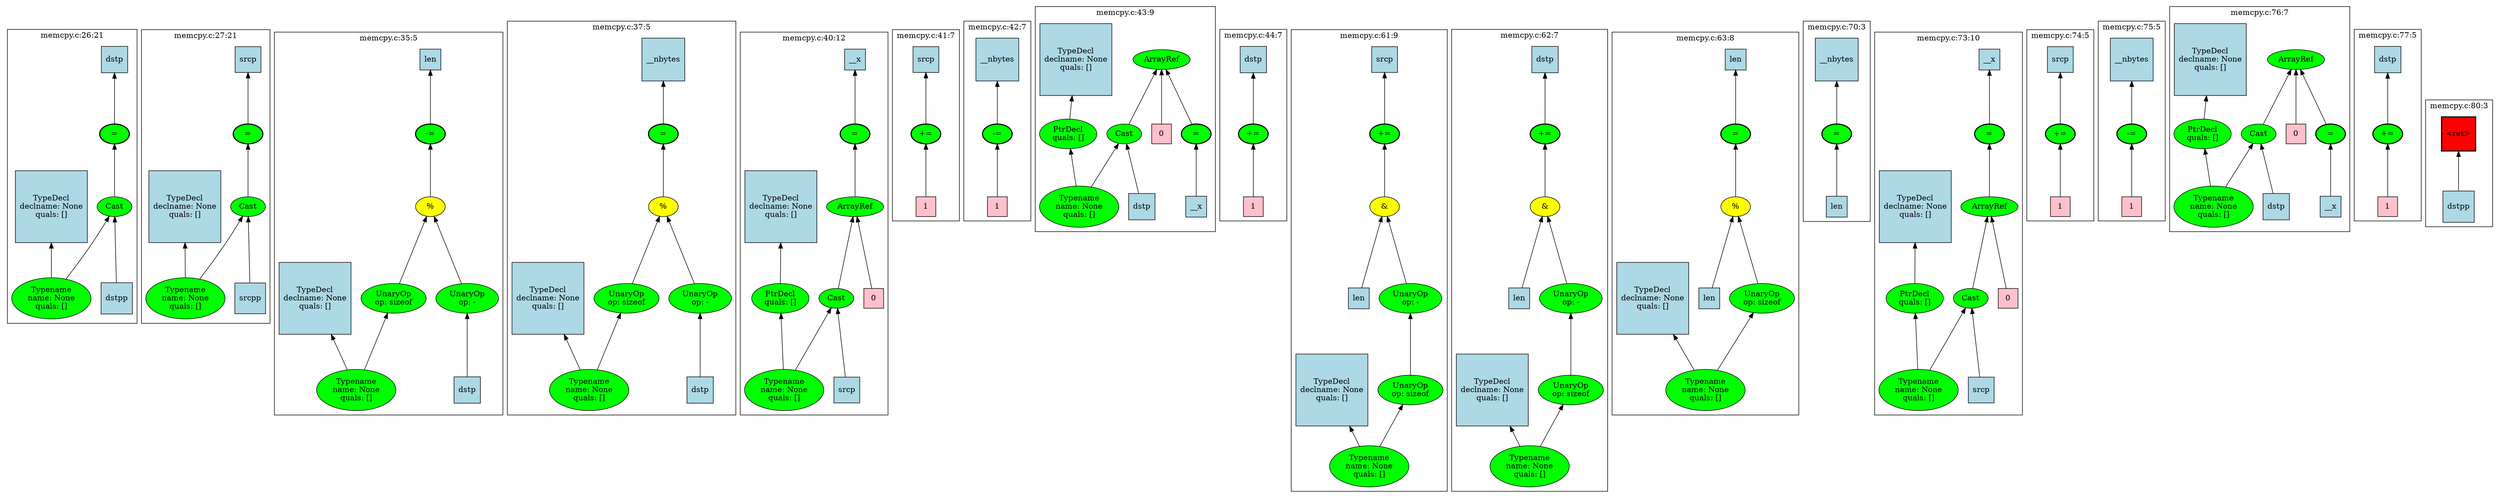 strict graph "" {
	graph [bb="0,0,3901,787.69",
		newrank=true
	];
	node [label="\N"];
	{
		graph [rank=same,
			rankdir=LR
		];
		rank2	[height=0.5,
			label="",
			pos="0.5,579.82",
			style=invis,
			width=0.013889];
		192	[fillcolor=green,
			height=0.5,
			label="=",
			pos="172.5,579.82",
			style="filled,bold",
			width=0.75];
		rank2 -- 192	[pos="1.1719,579.82 49.246,579.82 97.321,579.82 145.4,579.82",
			style=invis];
		200	[fillcolor=green,
			height=0.5,
			label="=",
			pos="378.5,579.82",
			style="filled,bold",
			width=0.75];
		192 -- 200	[pos="199.86,579.82 250.33,579.82 300.81,579.82 351.29,579.82",
			style=invis];
		216	[fillcolor=green,
			height=0.5,
			label="-=",
			pos="659.5,579.82",
			style="filled,bold",
			width=0.75];
		200 -- 216	[pos="405.67,579.82 481.19,579.82 556.71,579.82 632.23,579.82",
			style=invis];
		225	[fillcolor=green,
			height=0.5,
			label="=",
			pos="1018.5,579.82",
			style="filled,bold",
			width=0.75];
		216 -- 225	[pos="686.85,579.82 788.33,579.82 889.81,579.82 991.29,579.82",
			style=invis];
		240	[fillcolor=green,
			height=0.5,
			label="=",
			pos="1316.5,579.82",
			style="filled,bold",
			width=0.75];
		225 -- 240	[pos="1045.6,579.82 1126.8,579.82 1208,579.82 1289.2,579.82",
			style=invis];
		251	[fillcolor=green,
			height=0.5,
			label="+=",
			pos="1427.5,579.82",
			style="filled,bold",
			width=0.75];
		240 -- 251	[pos="1343.8,579.82 1362.7,579.82 1381.5,579.82 1400.4,579.82",
			style=invis];
		254	[fillcolor=green,
			height=0.5,
			label="-=",
			pos="1536.5,579.82",
			style="filled,bold",
			width=0.75];
		251 -- 254	[pos="1454.8,579.82 1473,579.82 1491.2,579.82 1509.4,579.82",
			style=invis];
		257	[fillcolor=green,
			height=0.5,
			label="=",
			pos="1862.5,579.82",
			style="filled,bold",
			width=0.75];
		254 -- 257	[pos="1547,596.49 1558.1,611.95 1577.1,633.33 1600.5,638.51 1624,643.71 1794,643.71 1817.5,638.51 1837.2,634.16 1849.6,613.07 1856.3,597.41",
			style=invis];
		267	[fillcolor=green,
			height=0.5,
			label="+=",
			pos="1955.5,579.82",
			style="filled,bold",
			width=0.75];
		257 -- 267	[pos="1889.7,579.82 1902.6,579.82 1915.4,579.82 1928.3,579.82",
			style=invis];
		292	[fillcolor=green,
			height=0.5,
			label="+=",
			pos="2153.5,579.82",
			style="filled,bold",
			width=0.75];
		267 -- 292	[pos="1982.6,579.82 2030.5,579.82 2078.5,579.82 2126.5,579.82",
			style=invis];
		301	[fillcolor=green,
			height=0.5,
			label="+=",
			pos="2399.5,579.82",
			style="filled,bold",
			width=0.75];
		292 -- 301	[pos="2180.9,579.82 2244.6,579.82 2308.4,579.82 2372.2,579.82",
			style=invis];
		310	[fillcolor=green,
			height=0.5,
			label="=",
			pos="2698.5,579.82",
			style="filled,bold",
			width=0.75];
		301 -- 310	[pos="2426.7,579.82 2508.2,579.82 2589.8,579.82 2671.4,579.82",
			style=invis];
		318	[fillcolor=green,
			height=0.5,
			label="=",
			pos="2856.5,579.82",
			style="filled,bold",
			width=0.75];
		310 -- 318	[pos="2725.7,579.82 2760.2,579.82 2794.8,579.82 2829.4,579.82",
			style=invis];
		327	[fillcolor=green,
			height=0.5,
			label="=",
			pos="3092.5,579.82",
			style="filled,bold",
			width=0.75];
		318 -- 327	[pos="2883.7,579.82 2944.2,579.82 3004.7,579.82 3065.2,579.82",
			style=invis];
		338	[fillcolor=green,
			height=0.5,
			label="+=",
			pos="3203.5,579.82",
			style="filled,bold",
			width=0.75];
		327 -- 338	[pos="3119.8,579.82 3138.7,579.82 3157.5,579.82 3176.4,579.82",
			style=invis];
		341	[fillcolor=green,
			height=0.5,
			label="-=",
			pos="3312.5,579.82",
			style="filled,bold",
			width=0.75];
		338 -- 341	[pos="3230.8,579.82 3249,579.82 3267.2,579.82 3285.4,579.82",
			style=invis];
		344	[fillcolor=green,
			height=0.5,
			label="=",
			pos="3638.5,579.82",
			style="filled,bold",
			width=0.75];
		341 -- 344	[pos="3323,596.49 3334.1,611.95 3353.1,633.33 3376.5,638.51 3400,643.71 3570,643.71 3593.5,638.51 3613.2,634.16 3625.6,613.07 3632.3,597.41",
			style=invis];
		354	[fillcolor=green,
			height=0.5,
			label="+=",
			pos="3731.5,579.82",
			style="filled,bold",
			width=0.75];
		344 -- 354	[pos="3665.7,579.82 3678.6,579.82 3691.4,579.82 3704.3,579.82",
			style=invis];
		357	[fillcolor=red,
			height=0.65278,
			label="\<ret\>",
			pos="3840.5,579.82",
			shape=square,
			style="filled,bold",
			width=0.65278];
		354 -- 357	[pos="3758.8,579.82 3778.1,579.82 3797.5,579.82 3816.9,579.82",
			style=invis];
		end	[height=0.5,
			label="",
			pos="3900.5,579.82",
			style=invis,
			width=0.013889];
		357 -- end	[pos="3864.4,579.82 3876.2,579.82 3888.1,579.82 3899.9,579.82",
			style=invis];
	}
	subgraph cluster192 {
		graph [bb="9.5,276.48,207.5,746.19",
			label="memcpy.c:26:21",
			lheight=0.21,
			lp="108.5,734.69",
			lwidth=1.28
		];
		192;
		195	[fillcolor=green,
			height=0.5,
			label=Cast,
			pos="172.5,463.95",
			style=filled,
			width=0.75];
		192 -- 195	[dir=back,
			pos="s,172.5,561.53 172.5,551.35 172.5,529.76 172.5,500.37 172.5,482.04"];
		196	[fillcolor=green,
			height=1.041,
			label="Typename
name: None
quals: []",
			pos="76.5,321.95",
			style=filled,
			width=1.6303];
		195 -- 196	[dir=back,
			pos="s,161.67,447.17 155.92,438.77 140.33,416.04 116.87,381.82 99.482,356.47"];
		199	[fillcolor=lightblue,
			height=0.63889,
			label=dstpp,
			pos="176.5,321.95",
			shape=square,
			style=filled,
			width=0.63889];
		195 -- 199	[dir=back,
			pos="s,172.99,445.79 173.28,435.72 174.03,409.37 175.16,369.92 175.86,345.35"];
		193	[fillcolor=lightblue,
			height=0.54167,
			label=dstp,
			pos="172.5,695.69",
			shape=square,
			style=filled,
			width=0.54167];
		193 -- 192	[dir=back,
			pos="s,172.5,676.14 172.5,665.96 172.5,644.49 172.5,615.85 172.5,597.87"];
		197	[fillcolor=lightblue,
			height=1.4722,
			label="TypeDecl
declname: None
quals: []",
			pos="74.5,463.95",
			shape=square,
			style=filled,
			width=1.4722];
		197 -- 196	[dir=back,
			pos="s,75.245,410.82 75.389,400.75 75.588,386.78 75.794,372.38 75.973,359.83"];
	}
	subgraph cluster200 {
		graph [bb="215.5,276.48,413.5,746.19",
			label="memcpy.c:27:21",
			lheight=0.21,
			lp="314.5,734.69",
			lwidth=1.28
		];
		200;
		203	[fillcolor=green,
			height=0.5,
			label=Cast,
			pos="378.5,463.95",
			style=filled,
			width=0.75];
		200 -- 203	[dir=back,
			pos="s,378.5,561.53 378.5,551.35 378.5,529.76 378.5,500.37 378.5,482.04"];
		204	[fillcolor=green,
			height=1.041,
			label="Typename
name: None
quals: []",
			pos="282.5,321.95",
			style=filled,
			width=1.6303];
		203 -- 204	[dir=back,
			pos="s,367.67,447.17 361.92,438.77 346.33,416.04 322.87,381.82 305.48,356.47"];
		207	[fillcolor=lightblue,
			height=0.63889,
			label=srcpp,
			pos="382.5,321.95",
			shape=square,
			style=filled,
			width=0.63889];
		203 -- 207	[dir=back,
			pos="s,378.99,445.79 379.28,435.72 380.03,409.37 381.16,369.92 381.86,345.35"];
		201	[fillcolor=lightblue,
			height=0.54167,
			label=srcp,
			pos="378.5,695.69",
			shape=square,
			style=filled,
			width=0.54167];
		201 -- 200	[dir=back,
			pos="s,378.5,676.14 378.5,665.96 378.5,644.49 378.5,615.85 378.5,597.87"];
		205	[fillcolor=lightblue,
			height=1.4722,
			label="TypeDecl
declname: None
quals: []",
			pos="280.5,463.95",
			shape=square,
			style=filled,
			width=1.4722];
		205 -- 204	[dir=back,
			pos="s,281.24,410.82 281.39,400.75 281.59,386.78 281.79,372.38 281.97,359.83"];
	}
	subgraph cluster216 {
		graph [bb="421.5,134.48,772.5,744.69",
			label="memcpy.c:35:5",
			lheight=0.21,
			lp="597,733.19",
			lwidth=1.18
		];
		216;
		218	[fillcolor=yellow,
			height=0.5,
			label="%",
			pos="659.5,463.95",
			style=filled,
			width=0.75];
		216 -- 218	[dir=back,
			pos="s,659.5,561.53 659.5,551.35 659.5,529.76 659.5,500.37 659.5,482.04"];
		219	[fillcolor=green,
			height=0.74639,
			label="UnaryOp
op: -",
			pos="717.5,321.95",
			style=filled,
			width=1.316];
		218 -- 219	[dir=back,
			pos="s,666.38,446.34 670.25,437.01 680.74,411.69 696.6,373.41 707,348.3"];
		221	[fillcolor=green,
			height=0.74639,
			label="UnaryOp
op: sizeof",
			pos="602.5,321.95",
			style=filled,
			width=1.3749];
		218 -- 221	[dir=back,
			pos="s,652.74,446.34 648.94,437.01 638.63,411.69 623.04,373.41 612.82,348.3"];
		220	[fillcolor=lightblue,
			height=0.54167,
			label=dstp,
			pos="717.5,179.95",
			shape=square,
			style=filled,
			width=0.54167];
		219 -- 220	[dir=back,
			pos="s,717.5,294.95 717.5,284.64 717.5,257.42 717.5,221.29 717.5,199.66"];
		222	[fillcolor=green,
			height=1.041,
			label="Typename
name: None
quals: []",
			pos="545.5,179.95",
			style=filled,
			width=1.6303];
		221 -- 222	[dir=back,
			pos="s,592.18,295.6 588.38,286.28 579.72,265 568.65,237.81 559.93,216.39"];
		217	[fillcolor=lightblue,
			height=0.5,
			label=len,
			pos="659.5,695.69",
			shape=square,
			style=filled,
			width=0.5];
		217 -- 216	[dir=back,
			pos="s,659.5,677.4 659.5,667.22 659.5,645.63 659.5,616.24 659.5,597.91"];
		223	[fillcolor=lightblue,
			height=1.4722,
			label="TypeDecl
declname: None
quals: []",
			pos="482.5,321.95",
			shape=square,
			style=filled,
			width=1.4722];
		223 -- 222	[dir=back,
			pos="s,505.96,268.82 510.09,259.65 516.79,244.76 523.73,229.33 529.67,216.13"];
	}
	subgraph cluster225 {
		graph [bb="780.5,134.48,1131.5,759.19",
			label="memcpy.c:37:5",
			lheight=0.21,
			lp="956,747.69",
			lwidth=1.18
		];
		225;
		227	[fillcolor=yellow,
			height=0.5,
			label="%",
			pos="1018.5,463.95",
			style=filled,
			width=0.75];
		225 -- 227	[dir=back,
			pos="s,1018.5,561.53 1018.5,551.35 1018.5,529.76 1018.5,500.37 1018.5,482.04"];
		228	[fillcolor=green,
			height=0.74639,
			label="UnaryOp
op: -",
			pos="1076.5,321.95",
			style=filled,
			width=1.316];
		227 -- 228	[dir=back,
			pos="s,1025.4,446.34 1029.2,437.01 1039.7,411.69 1055.6,373.41 1066,348.3"];
		230	[fillcolor=green,
			height=0.74639,
			label="UnaryOp
op: sizeof",
			pos="961.5,321.95",
			style=filled,
			width=1.3749];
		227 -- 230	[dir=back,
			pos="s,1011.7,446.34 1007.9,437.01 997.63,411.69 982.04,373.41 971.82,348.3"];
		229	[fillcolor=lightblue,
			height=0.54167,
			label=dstp,
			pos="1076.5,179.95",
			shape=square,
			style=filled,
			width=0.54167];
		228 -- 229	[dir=back,
			pos="s,1076.5,294.95 1076.5,284.64 1076.5,257.42 1076.5,221.29 1076.5,199.66"];
		231	[fillcolor=green,
			height=1.041,
			label="Typename
name: None
quals: []",
			pos="904.5,179.95",
			style=filled,
			width=1.6303];
		230 -- 231	[dir=back,
			pos="s,951.18,295.6 947.38,286.28 938.72,265 927.65,237.81 918.93,216.39"];
		226	[fillcolor=lightblue,
			height=0.90278,
			label=__nbytes,
			pos="1018.5,695.69",
			shape=square,
			style=filled,
			width=0.90278];
		226 -- 225	[dir=back,
			pos="s,1018.5,662.97 1018.5,652.74 1018.5,633.77 1018.5,612.41 1018.5,597.93"];
		232	[fillcolor=lightblue,
			height=1.4722,
			label="TypeDecl
declname: None
quals: []",
			pos="841.5,321.95",
			shape=square,
			style=filled,
			width=1.4722];
		232 -- 231	[dir=back,
			pos="s,864.96,268.82 869.09,259.65 875.79,244.76 882.73,229.33 888.67,216.13"];
	}
	subgraph cluster240 {
		graph [bb="1139.5,134.48,1369.5,745.19",
			label="memcpy.c:40:12",
			lheight=0.21,
			lp="1254.5,733.69",
			lwidth=1.28
		];
		240;
		243	[fillcolor=green,
			height=0.5,
			label=ArrayRef,
			pos="1316.5,463.95",
			style=filled,
			width=1.2277];
		240 -- 243	[dir=back,
			pos="s,1316.5,561.53 1316.5,551.35 1316.5,529.76 1316.5,500.37 1316.5,482.04"];
		244	[fillcolor=green,
			height=0.5,
			label=Cast,
			pos="1280.5,321.95",
			style=filled,
			width=0.75];
		243 -- 244	[dir=back,
			pos="s,1312.1,445.79 1309.6,436.09 1302.3,407.67 1291,363.72 1284.8,339.82"];
		250	[fillcolor=pink,
			height=0.5,
			label=0,
			pos="1343.5,321.95",
			shape=square,
			style=filled,
			width=0.5];
		243 -- 250	[dir=back,
			pos="s,1319.8,445.79 1321.7,435.77 1327.2,407.52 1335.6,364.16 1340.2,340.26"];
		245	[fillcolor=green,
			height=1.041,
			label="Typename
name: None
quals: []",
			pos="1206.5,179.95",
			style=filled,
			width=1.6303];
		244 -- 245	[dir=back,
			pos="s,1271.9,304.62 1267.2,295.73 1255.3,273.34 1237.9,240.43 1224.8,215.59"];
		249	[fillcolor=lightblue,
			height=0.54167,
			label=srcp,
			pos="1302.5,179.95",
			shape=square,
			style=filled,
			width=0.54167];
		244 -- 249	[dir=back,
			pos="s,1283.2,303.79 1284.8,293.58 1289.2,265.85 1295.8,223.7 1299.6,199.6"];
		241	[fillcolor=lightblue,
			height=0.51389,
			label=__x,
			pos="1316.5,695.69",
			shape=square,
			style=filled,
			width=0.51389];
		241 -- 240	[dir=back,
			pos="s,1316.5,676.9 1316.5,666.75 1316.5,645.29 1316.5,616.33 1316.5,598.12"];
		246	[fillcolor=green,
			height=0.74639,
			label="PtrDecl
quals: []",
			pos="1191.5,321.95",
			style=filled,
			width=1.2178];
		246 -- 245	[dir=back,
			pos="s,1194.3,294.95 1195.4,284.93 1197.6,264.19 1200.4,238.19 1202.6,217.37"];
		247	[fillcolor=lightblue,
			height=1.4722,
			label="TypeDecl
declname: None
quals: []",
			pos="1200.5,463.95",
			shape=square,
			style=filled,
			width=1.4722];
		247 -- 246	[dir=back,
			pos="s,1197.1,410.82 1196.5,400.77 1195.3,382.49 1194.1,363.49 1193.2,348.84"];
	}
	subgraph cluster251 {
		graph [bb="1377.5,437.95,1478.5,746.19",
			label="memcpy.c:41:7",
			lheight=0.21,
			lp="1428,734.69",
			lwidth=1.18
		];
		251;
		253	[fillcolor=pink,
			height=0.5,
			label=1,
			pos="1427.5,463.95",
			shape=square,
			style=filled,
			width=0.5];
		251 -- 253	[dir=back,
			pos="s,1427.5,561.53 1427.5,551.35 1427.5,529.76 1427.5,500.37 1427.5,482.04"];
		252	[fillcolor=lightblue,
			height=0.54167,
			label=srcp,
			pos="1427.5,695.69",
			shape=square,
			style=filled,
			width=0.54167];
		252 -- 251	[dir=back,
			pos="s,1427.5,676.14 1427.5,665.96 1427.5,644.49 1427.5,615.85 1427.5,597.87"];
	}
	subgraph cluster254 {
		graph [bb="1486.5,437.95,1587.5,759.19",
			label="memcpy.c:42:7",
			lheight=0.21,
			lp="1537,747.69",
			lwidth=1.18
		];
		254;
		256	[fillcolor=pink,
			height=0.5,
			label=1,
			pos="1536.5,463.95",
			shape=square,
			style=filled,
			width=0.5];
		254 -- 256	[dir=back,
			pos="s,1536.5,561.53 1536.5,551.35 1536.5,529.76 1536.5,500.37 1536.5,482.04"];
		255	[fillcolor=lightblue,
			height=0.90278,
			label=__nbytes,
			pos="1536.5,695.69",
			shape=square,
			style=filled,
			width=0.90278];
		255 -- 254	[dir=back,
			pos="s,1536.5,662.97 1536.5,652.74 1536.5,633.77 1536.5,612.41 1536.5,597.93"];
	}
	subgraph cluster257 {
		graph [bb="1595.5,418.48,1897.5,779.69",
			label="memcpy.c:43:9",
			lheight=0.21,
			lp="1746.5,768.19",
			lwidth=1.18
		];
		257;
		266	[fillcolor=lightblue,
			height=0.51389,
			label=__x,
			pos="1862.5,463.95",
			shape=square,
			style=filled,
			width=0.51389];
		257 -- 266	[dir=back,
			pos="s,1862.5,561.53 1862.5,551.47 1862.5,530.16 1862.5,501.2 1862.5,482.79"];
		258	[fillcolor=green,
			height=0.5,
			label=ArrayRef,
			pos="1799.5,695.69",
			style=filled,
			width=1.2277];
		258 -- 257	[dir=back,
			pos="s,1808.8,677.89 1813.7,669.04 1825.9,646.94 1843.2,615.72 1853.6,596.96"];
		259	[fillcolor=green,
			height=0.5,
			label=Cast,
			pos="1736.5,579.82",
			style=filled,
			width=0.75];
		258 -- 259	[dir=back,
			pos="s,1790.2,677.89 1785.3,669.04 1773.1,646.94 1755.8,615.72 1745.4,596.96"];
		265	[fillcolor=pink,
			height=0.5,
			label=0,
			pos="1799.5,579.82",
			shape=square,
			style=filled,
			width=0.5];
		258 -- 265	[dir=back,
			pos="s,1799.5,677.4 1799.5,667.22 1799.5,645.63 1799.5,616.24 1799.5,597.91"];
		260	[fillcolor=green,
			height=1.041,
			label="Typename
name: None
quals: []",
			pos="1662.5,463.95",
			style=filled,
			width=1.6303];
		259 -- 260	[dir=back,
			pos="s,1726.2,562.99 1720.8,554.59 1710.2,538.38 1696.2,516.81 1684.6,498.9"];
		264	[fillcolor=lightblue,
			height=0.54167,
			label=dstp,
			pos="1758.5,463.95",
			shape=square,
			style=filled,
			width=0.54167];
		259 -- 264	[dir=back,
			pos="s,1739.8,561.53 1741.8,551.6 1745.8,530.57 1751.3,502.03 1754.9,483.55"];
		261	[fillcolor=green,
			height=0.74639,
			label="PtrDecl
quals: []",
			pos="1647.5,579.82",
			style=filled,
			width=1.2178];
		261 -- 260	[dir=back,
			pos="s,1650.9,552.98 1652.2,542.85 1654,529.65 1655.9,514.72 1657.7,501.48"];
		262	[fillcolor=lightblue,
			height=1.4722,
			label="TypeDecl
declname: None
quals: []",
			pos="1656.5,695.69",
			shape=square,
			style=filled,
			width=1.4722];
		262 -- 261	[dir=back,
			pos="s,1652.4,642.42 1651.6,632.24 1650.9,623.24 1650.2,614.43 1649.5,606.72"];
	}
	subgraph cluster267 {
		graph [bb="1905.5,437.95,2006.5,746.19",
			label="memcpy.c:44:7",
			lheight=0.21,
			lp="1956,734.69",
			lwidth=1.18
		];
		267;
		269	[fillcolor=pink,
			height=0.5,
			label=1,
			pos="1955.5,463.95",
			shape=square,
			style=filled,
			width=0.5];
		267 -- 269	[dir=back,
			pos="s,1955.5,561.53 1955.5,551.35 1955.5,529.76 1955.5,500.37 1955.5,482.04"];
		268	[fillcolor=lightblue,
			height=0.54167,
			label=dstp,
			pos="1955.5,695.69",
			shape=square,
			style=filled,
			width=0.54167];
		268 -- 267	[dir=back,
			pos="s,1955.5,676.14 1955.5,665.96 1955.5,644.49 1955.5,615.85 1955.5,597.87"];
	}
	subgraph cluster292 {
		graph [bb="2014.5,8,2252.5,746.19",
			label="memcpy.c:61:9",
			lheight=0.21,
			lp="2133.5,734.69",
			lwidth=1.18
		];
		292;
		294	[fillcolor=yellow,
			height=0.5,
			label="&",
			pos="2153.5,463.95",
			style=filled,
			width=0.75];
		292 -- 294	[dir=back,
			pos="s,2153.5,561.53 2153.5,551.35 2153.5,529.76 2153.5,500.37 2153.5,482.04"];
		295	[fillcolor=lightblue,
			height=0.5,
			label=len,
			pos="2112.5,321.95",
			shape=square,
			style=filled,
			width=0.5];
		294 -- 295	[dir=back,
			pos="s,2148.6,446.07 2145.7,436.45 2137.5,408.25 2124.7,364.45 2117.6,340.34"];
		296	[fillcolor=green,
			height=0.74639,
			label="UnaryOp
op: -",
			pos="2195.5,321.95",
			style=filled,
			width=1.316];
		294 -- 296	[dir=back,
			pos="s,2158.6,446.07 2161.5,436.43 2169,411.24 2180.3,373.62 2187.8,348.69"];
		297	[fillcolor=green,
			height=0.74639,
			label="UnaryOp
op: sizeof",
			pos="2195.5,179.95",
			style=filled,
			width=1.3749];
		296 -- 297	[dir=back,
			pos="s,2195.5,294.95 2195.5,284.71 2195.5,260.48 2195.5,229.16 2195.5,207.29"];
		293	[fillcolor=lightblue,
			height=0.54167,
			label=srcp,
			pos="2153.5,695.69",
			shape=square,
			style=filled,
			width=0.54167];
		293 -- 292	[dir=back,
			pos="s,2153.5,676.14 2153.5,665.96 2153.5,644.49 2153.5,615.85 2153.5,597.87"];
		298	[fillcolor=green,
			height=1.041,
			label="Typename
name: None
quals: []",
			pos="2133.5,53.477",
			style=filled,
			width=1.6303];
		297 -- 298	[dir=back,
			pos="s,2183,153.76 2178.4,144.65 2169.9,127.5 2159.6,106.78 2151,89.533"];
		299	[fillcolor=lightblue,
			height=1.4722,
			label="TypeDecl
declname: None
quals: []",
			pos="2075.5,179.95",
			shape=square,
			style=filled,
			width=1.4722];
		299 -- 298	[dir=back,
			pos="s,2099.8,126.89 2104,117.72 2108.5,108.11 2113,98.474 2117.1,89.72"];
	}
	subgraph cluster301 {
		graph [bb="2260.5,8,2498.5,746.19",
			label="memcpy.c:62:7",
			lheight=0.21,
			lp="2379.5,734.69",
			lwidth=1.18
		];
		301;
		303	[fillcolor=yellow,
			height=0.5,
			label="&",
			pos="2399.5,463.95",
			style=filled,
			width=0.75];
		301 -- 303	[dir=back,
			pos="s,2399.5,561.53 2399.5,551.35 2399.5,529.76 2399.5,500.37 2399.5,482.04"];
		304	[fillcolor=lightblue,
			height=0.5,
			label=len,
			pos="2358.5,321.95",
			shape=square,
			style=filled,
			width=0.5];
		303 -- 304	[dir=back,
			pos="s,2394.6,446.07 2391.7,436.45 2383.5,408.25 2370.7,364.45 2363.6,340.34"];
		305	[fillcolor=green,
			height=0.74639,
			label="UnaryOp
op: -",
			pos="2441.5,321.95",
			style=filled,
			width=1.316];
		303 -- 305	[dir=back,
			pos="s,2404.6,446.07 2407.5,436.43 2415,411.24 2426.3,373.62 2433.8,348.69"];
		306	[fillcolor=green,
			height=0.74639,
			label="UnaryOp
op: sizeof",
			pos="2441.5,179.95",
			style=filled,
			width=1.3749];
		305 -- 306	[dir=back,
			pos="s,2441.5,294.95 2441.5,284.71 2441.5,260.48 2441.5,229.16 2441.5,207.29"];
		302	[fillcolor=lightblue,
			height=0.54167,
			label=dstp,
			pos="2399.5,695.69",
			shape=square,
			style=filled,
			width=0.54167];
		302 -- 301	[dir=back,
			pos="s,2399.5,676.14 2399.5,665.96 2399.5,644.49 2399.5,615.85 2399.5,597.87"];
		307	[fillcolor=green,
			height=1.041,
			label="Typename
name: None
quals: []",
			pos="2379.5,53.477",
			style=filled,
			width=1.6303];
		306 -- 307	[dir=back,
			pos="s,2429,153.76 2424.4,144.65 2415.9,127.5 2405.6,106.78 2397,89.533"];
		308	[fillcolor=lightblue,
			height=1.4722,
			label="TypeDecl
declname: None
quals: []",
			pos="2321.5,179.95",
			shape=square,
			style=filled,
			width=1.4722];
		308 -- 307	[dir=back,
			pos="s,2345.8,126.89 2350,117.72 2354.5,108.11 2359,98.474 2363.1,89.72"];
	}
	subgraph cluster310 {
		graph [bb="2506.5,134.48,2798.5,744.69",
			label="memcpy.c:63:8",
			lheight=0.21,
			lp="2652.5,733.19",
			lwidth=1.18
		];
		310;
		312	[fillcolor=yellow,
			height=0.5,
			label="%",
			pos="2698.5,463.95",
			style=filled,
			width=0.75];
		310 -- 312	[dir=back,
			pos="s,2698.5,561.53 2698.5,551.35 2698.5,529.76 2698.5,500.37 2698.5,482.04"];
		313	[fillcolor=lightblue,
			height=0.5,
			label=len,
			pos="2656.5,321.95",
			shape=square,
			style=filled,
			width=0.5];
		312 -- 313	[dir=back,
			pos="s,2693.4,446.07 2690.5,436.45 2682.1,408.25 2668.9,364.45 2661.7,340.34"];
		314	[fillcolor=green,
			height=0.74639,
			label="UnaryOp
op: sizeof",
			pos="2741.5,321.95",
			style=filled,
			width=1.3749];
		312 -- 314	[dir=back,
			pos="s,2703.7,446.07 2706.6,436.43 2714.4,411.24 2725.9,373.62 2733.6,348.69"];
		315	[fillcolor=green,
			height=1.041,
			label="Typename
name: None
quals: []",
			pos="2652.5,179.95",
			style=filled,
			width=1.6303];
		314 -- 315	[dir=back,
			pos="s,2725.8,296.25 2720.3,287.58 2706.3,265.61 2688.1,236.94 2674.1,214.87"];
		311	[fillcolor=lightblue,
			height=0.5,
			label=len,
			pos="2698.5,695.69",
			shape=square,
			style=filled,
			width=0.5];
		311 -- 310	[dir=back,
			pos="s,2698.5,677.4 2698.5,667.22 2698.5,645.63 2698.5,616.24 2698.5,597.91"];
		316	[fillcolor=lightblue,
			height=1.4722,
			label="TypeDecl
declname: None
quals: []",
			pos="2567.5,321.95",
			shape=square,
			style=filled,
			width=1.4722];
		316 -- 315	[dir=back,
			pos="s,2599.2,268.82 2604.6,259.91 2613.8,244.62 2623.5,228.75 2631.7,215.29"];
	}
	subgraph cluster318 {
		graph [bb="2806.5,437.95,2907.5,759.19",
			label="memcpy.c:70:3",
			lheight=0.21,
			lp="2857,747.69",
			lwidth=1.18
		];
		318;
		320	[fillcolor=lightblue,
			height=0.5,
			label=len,
			pos="2856.5,463.95",
			shape=square,
			style=filled,
			width=0.5];
		318 -- 320	[dir=back,
			pos="s,2856.5,561.53 2856.5,551.35 2856.5,529.76 2856.5,500.37 2856.5,482.04"];
		319	[fillcolor=lightblue,
			height=0.90278,
			label=__nbytes,
			pos="2856.5,695.69",
			shape=square,
			style=filled,
			width=0.90278];
		319 -- 318	[dir=back,
			pos="s,2856.5,662.97 2856.5,652.74 2856.5,633.77 2856.5,612.41 2856.5,597.93"];
	}
	subgraph cluster327 {
		graph [bb="2915.5,134.48,3145.5,745.19",
			label="memcpy.c:73:10",
			lheight=0.21,
			lp="3030.5,733.69",
			lwidth=1.28
		];
		327;
		330	[fillcolor=green,
			height=0.5,
			label=ArrayRef,
			pos="3092.5,463.95",
			style=filled,
			width=1.2277];
		327 -- 330	[dir=back,
			pos="s,3092.5,561.53 3092.5,551.35 3092.5,529.76 3092.5,500.37 3092.5,482.04"];
		331	[fillcolor=green,
			height=0.5,
			label=Cast,
			pos="3056.5,321.95",
			style=filled,
			width=0.75];
		330 -- 331	[dir=back,
			pos="s,3088.1,445.79 3085.6,436.09 3078.3,407.67 3067,363.72 3060.8,339.82"];
		337	[fillcolor=pink,
			height=0.5,
			label=0,
			pos="3119.5,321.95",
			shape=square,
			style=filled,
			width=0.5];
		330 -- 337	[dir=back,
			pos="s,3095.8,445.79 3097.7,435.77 3103.2,407.52 3111.6,364.16 3116.2,340.26"];
		332	[fillcolor=green,
			height=1.041,
			label="Typename
name: None
quals: []",
			pos="2982.5,179.95",
			style=filled,
			width=1.6303];
		331 -- 332	[dir=back,
			pos="s,3047.9,304.62 3043.2,295.73 3031.3,273.34 3013.9,240.43 3000.8,215.59"];
		336	[fillcolor=lightblue,
			height=0.54167,
			label=srcp,
			pos="3078.5,179.95",
			shape=square,
			style=filled,
			width=0.54167];
		331 -- 336	[dir=back,
			pos="s,3059.2,303.79 3060.8,293.58 3065.2,265.85 3071.8,223.7 3075.6,199.6"];
		328	[fillcolor=lightblue,
			height=0.51389,
			label=__x,
			pos="3092.5,695.69",
			shape=square,
			style=filled,
			width=0.51389];
		328 -- 327	[dir=back,
			pos="s,3092.5,676.9 3092.5,666.75 3092.5,645.29 3092.5,616.33 3092.5,598.12"];
		333	[fillcolor=green,
			height=0.74639,
			label="PtrDecl
quals: []",
			pos="2967.5,321.95",
			style=filled,
			width=1.2178];
		333 -- 332	[dir=back,
			pos="s,2970.3,294.95 2971.4,284.93 2973.6,264.19 2976.4,238.19 2978.6,217.37"];
		334	[fillcolor=lightblue,
			height=1.4722,
			label="TypeDecl
declname: None
quals: []",
			pos="2976.5,463.95",
			shape=square,
			style=filled,
			width=1.4722];
		334 -- 333	[dir=back,
			pos="s,2973.1,410.82 2972.5,400.77 2971.3,382.49 2970.1,363.49 2969.2,348.84"];
	}
	subgraph cluster338 {
		graph [bb="3153.5,437.95,3254.5,746.19",
			label="memcpy.c:74:5",
			lheight=0.21,
			lp="3204,734.69",
			lwidth=1.18
		];
		338;
		340	[fillcolor=pink,
			height=0.5,
			label=1,
			pos="3203.5,463.95",
			shape=square,
			style=filled,
			width=0.5];
		338 -- 340	[dir=back,
			pos="s,3203.5,561.53 3203.5,551.35 3203.5,529.76 3203.5,500.37 3203.5,482.04"];
		339	[fillcolor=lightblue,
			height=0.54167,
			label=srcp,
			pos="3203.5,695.69",
			shape=square,
			style=filled,
			width=0.54167];
		339 -- 338	[dir=back,
			pos="s,3203.5,676.14 3203.5,665.96 3203.5,644.49 3203.5,615.85 3203.5,597.87"];
	}
	subgraph cluster341 {
		graph [bb="3262.5,437.95,3363.5,759.19",
			label="memcpy.c:75:5",
			lheight=0.21,
			lp="3313,747.69",
			lwidth=1.18
		];
		341;
		343	[fillcolor=pink,
			height=0.5,
			label=1,
			pos="3312.5,463.95",
			shape=square,
			style=filled,
			width=0.5];
		341 -- 343	[dir=back,
			pos="s,3312.5,561.53 3312.5,551.35 3312.5,529.76 3312.5,500.37 3312.5,482.04"];
		342	[fillcolor=lightblue,
			height=0.90278,
			label=__nbytes,
			pos="3312.5,695.69",
			shape=square,
			style=filled,
			width=0.90278];
		342 -- 341	[dir=back,
			pos="s,3312.5,662.97 3312.5,652.74 3312.5,633.77 3312.5,612.41 3312.5,597.93"];
	}
	subgraph cluster344 {
		graph [bb="3371.5,418.48,3673.5,779.69",
			label="memcpy.c:76:7",
			lheight=0.21,
			lp="3522.5,768.19",
			lwidth=1.18
		];
		344;
		353	[fillcolor=lightblue,
			height=0.51389,
			label=__x,
			pos="3638.5,463.95",
			shape=square,
			style=filled,
			width=0.51389];
		344 -- 353	[dir=back,
			pos="s,3638.5,561.53 3638.5,551.47 3638.5,530.16 3638.5,501.2 3638.5,482.79"];
		345	[fillcolor=green,
			height=0.5,
			label=ArrayRef,
			pos="3575.5,695.69",
			style=filled,
			width=1.2277];
		345 -- 344	[dir=back,
			pos="s,3584.8,677.89 3589.7,669.04 3601.9,646.94 3619.2,615.72 3629.6,596.96"];
		346	[fillcolor=green,
			height=0.5,
			label=Cast,
			pos="3512.5,579.82",
			style=filled,
			width=0.75];
		345 -- 346	[dir=back,
			pos="s,3566.2,677.89 3561.3,669.04 3549.1,646.94 3531.8,615.72 3521.4,596.96"];
		352	[fillcolor=pink,
			height=0.5,
			label=0,
			pos="3575.5,579.82",
			shape=square,
			style=filled,
			width=0.5];
		345 -- 352	[dir=back,
			pos="s,3575.5,677.4 3575.5,667.22 3575.5,645.63 3575.5,616.24 3575.5,597.91"];
		347	[fillcolor=green,
			height=1.041,
			label="Typename
name: None
quals: []",
			pos="3438.5,463.95",
			style=filled,
			width=1.6303];
		346 -- 347	[dir=back,
			pos="s,3502.2,562.99 3496.8,554.59 3486.2,538.38 3472.2,516.81 3460.6,498.9"];
		351	[fillcolor=lightblue,
			height=0.54167,
			label=dstp,
			pos="3534.5,463.95",
			shape=square,
			style=filled,
			width=0.54167];
		346 -- 351	[dir=back,
			pos="s,3515.8,561.53 3517.8,551.6 3521.8,530.57 3527.3,502.03 3530.9,483.55"];
		348	[fillcolor=green,
			height=0.74639,
			label="PtrDecl
quals: []",
			pos="3423.5,579.82",
			style=filled,
			width=1.2178];
		348 -- 347	[dir=back,
			pos="s,3426.9,552.98 3428.2,542.85 3430,529.65 3431.9,514.72 3433.7,501.48"];
		349	[fillcolor=lightblue,
			height=1.4722,
			label="TypeDecl
declname: None
quals: []",
			pos="3432.5,695.69",
			shape=square,
			style=filled,
			width=1.4722];
		349 -- 348	[dir=back,
			pos="s,3428.4,642.42 3427.6,632.24 3426.9,623.24 3426.2,614.43 3425.5,606.72"];
	}
	subgraph cluster354 {
		graph [bb="3681.5,437.95,3782.5,746.19",
			label="memcpy.c:77:5",
			lheight=0.21,
			lp="3732,734.69",
			lwidth=1.18
		];
		354;
		356	[fillcolor=pink,
			height=0.5,
			label=1,
			pos="3731.5,463.95",
			shape=square,
			style=filled,
			width=0.5];
		354 -- 356	[dir=back,
			pos="s,3731.5,561.53 3731.5,551.35 3731.5,529.76 3731.5,500.37 3731.5,482.04"];
		355	[fillcolor=lightblue,
			height=0.54167,
			label=dstp,
			pos="3731.5,695.69",
			shape=square,
			style=filled,
			width=0.54167];
		355 -- 354	[dir=back,
			pos="s,3731.5,676.14 3731.5,665.96 3731.5,644.49 3731.5,615.85 3731.5,597.87"];
	}
	subgraph cluster357 {
		graph [bb="3790.5,432.95,3891.5,634.32",
			label="memcpy.c:80:3",
			lheight=0.21,
			lp="3841,622.82",
			lwidth=1.18
		];
		357;
		358	[fillcolor=lightblue,
			height=0.63889,
			label=dstpp,
			pos="3840.5,463.95",
			shape=square,
			style=filled,
			width=0.63889];
		357 -- 358	[dir=back,
			pos="s,3840.5,556.05 3840.5,545.84 3840.5,527.04 3840.5,503.98 3840.5,487.3"];
	}
	rank1	[height=0.5,
		label="",
		pos="0.5,695.69",
		style=invis,
		width=0.013889];
	rank1 -- rank2	[pos="0.5,677.4 0.5,655.87 0.5,619.34 0.5,597.91",
		style=invis];
}
